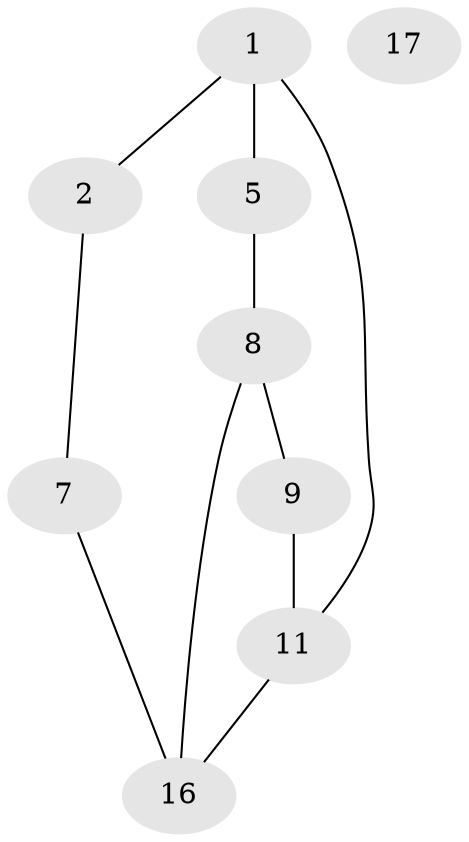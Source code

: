 // Generated by graph-tools (version 1.1) at 2025/46/02/15/25 05:46:28]
// undirected, 9 vertices, 10 edges
graph export_dot {
graph [start="1"]
  node [color=gray90,style=filled];
  1 [super="+3+4"];
  2 [super="+10"];
  5 [super="+6+12+15"];
  7 [super="+15"];
  8 [super="+14"];
  9 [super="+6"];
  11 [super="+14"];
  16;
  17 [super="+13+18+19+20"];
  1 -- 2;
  1 -- 5;
  1 -- 11;
  2 -- 7;
  5 -- 8;
  7 -- 16;
  8 -- 16;
  8 -- 9;
  9 -- 11;
  11 -- 16;
}
